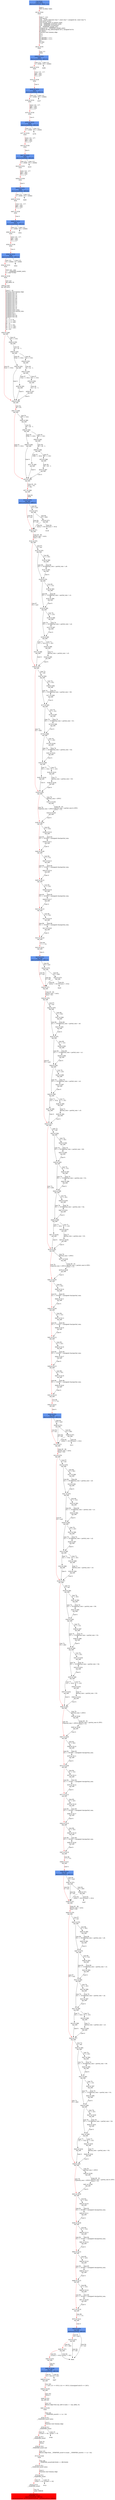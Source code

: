 digraph ARG {
node [style="filled" shape="box" color="white"]
0 [fillcolor="cornflowerblue" label="0 @ N141\nmain entry\nAbstractionState: ABS0: true\n" id="0"]
165 [label="165 @ N162\nmain\n" id="165"]
166 [label="166 @ N150\nmain\n" id="166"]
6294 [fillcolor="cornflowerblue" label="6294 @ N151\nmain\nAbstractionState: ABS232\n" id="6294"]
6295 [label="6295 @ N152\nmain\n" id="6295"]
6333 [label="6333 @ N156\nmain\n" id="6333"]
6335 [fillcolor="cornflowerblue" label="6335 @ N151\nmain\nAbstractionState: ABS234\n" id="6335"]
6336 [label="6336 @ N152\nmain\n" id="6336"]
6374 [label="6374 @ N156\nmain\n" id="6374"]
6376 [fillcolor="cornflowerblue" label="6376 @ N151\nmain\nAbstractionState: ABS236\n" id="6376"]
6377 [label="6377 @ N152\nmain\n" id="6377"]
6415 [label="6415 @ N156\nmain\n" id="6415"]
6417 [fillcolor="cornflowerblue" label="6417 @ N151\nmain\nAbstractionState: ABS238\n" id="6417"]
6418 [label="6418 @ N152\nmain\n" id="6418"]
6456 [label="6456 @ N156\nmain\n" id="6456"]
6458 [fillcolor="cornflowerblue" label="6458 @ N151\nmain\nAbstractionState: ABS240\n" id="6458"]
6459 [label="6459 @ N152\nmain\n" id="6459"]
6497 [label="6497 @ N156\nmain\n" id="6497"]
6499 [fillcolor="cornflowerblue" label="6499 @ N151\nmain\nAbstractionState: ABS242\n" id="6499"]
6500 [label="6500 @ N152\nmain\n" id="6500"]
6538 [label="6538 @ N156\nmain\n" id="6538"]
6540 [fillcolor="cornflowerblue" label="6540 @ N151\nmain\nAbstractionState: ABS244\n" id="6540"]
6542 [label="6542 @ N153\nmain\n" id="6542"]
6543 [label="6543 @ N158\nmain\n" id="6543"]
6544 [label="6544 @ N20\nmp_add entry\n" id="6544"]
6545 [label="6545 @ N48\nmp_add\n" id="6545"]
6560 [label="6560 @ N49\nmp_add\n" id="6560"]
6561 [label="6561 @ N58\nmp_add\n" id="6561"]
6576 [label="6576 @ N59\nmp_add\n" id="6576"]
6577 [label="6577 @ N69\nmp_add\n" id="6577"]
9132 [fillcolor="cornflowerblue" label="9132 @ N70\nmp_add\nAbstractionState: ABS317\n" id="9132"]
9140 [label="9140 @ N71\nmp_add\n" id="9140"]
9142 [label="9142 @ N76\nmp_add\n" id="9142"]
9166 [label="9166 @ N77\nmp_add\n" id="9166"]
9190 [label="9190 @ N91\nmp_add\n" id="9190"]
9195 [label="9195 @ N105\nmp_add\n" id="9195"]
9200 [label="9200 @ N109\nmp_add\n" id="9200"]
9205 [label="9205 @ N112\nmp_add\n" id="9205"]
9210 [label="9210 @ N115\nmp_add\n" id="9210"]
9215 [label="9215 @ N118\nmp_add\n" id="9215"]
9216 [label="9216 @ N121\nmp_add\n" id="9216"]
9218 [fillcolor="cornflowerblue" label="9218 @ N70\nmp_add\nAbstractionState: ABS319\n" id="9218"]
9226 [label="9226 @ N71\nmp_add\n" id="9226"]
9228 [label="9228 @ N76\nmp_add\n" id="9228"]
9252 [label="9252 @ N77\nmp_add\n" id="9252"]
9276 [label="9276 @ N91\nmp_add\n" id="9276"]
9281 [label="9281 @ N105\nmp_add\n" id="9281"]
9286 [label="9286 @ N109\nmp_add\n" id="9286"]
9291 [label="9291 @ N112\nmp_add\n" id="9291"]
9296 [label="9296 @ N115\nmp_add\n" id="9296"]
9301 [label="9301 @ N118\nmp_add\n" id="9301"]
9302 [label="9302 @ N121\nmp_add\n" id="9302"]
9304 [fillcolor="cornflowerblue" label="9304 @ N70\nmp_add\nAbstractionState: ABS321\n" id="9304"]
9312 [label="9312 @ N71\nmp_add\n" id="9312"]
9314 [label="9314 @ N76\nmp_add\n" id="9314"]
9338 [label="9338 @ N77\nmp_add\n" id="9338"]
9362 [label="9362 @ N91\nmp_add\n" id="9362"]
9367 [label="9367 @ N105\nmp_add\n" id="9367"]
9372 [label="9372 @ N109\nmp_add\n" id="9372"]
9377 [label="9377 @ N112\nmp_add\n" id="9377"]
9382 [label="9382 @ N115\nmp_add\n" id="9382"]
9387 [label="9387 @ N118\nmp_add\n" id="9387"]
9388 [label="9388 @ N121\nmp_add\n" id="9388"]
9390 [fillcolor="cornflowerblue" label="9390 @ N70\nmp_add\nAbstractionState: ABS323\n" id="9390"]
9398 [label="9398 @ N71\nmp_add\n" id="9398"]
9400 [label="9400 @ N76\nmp_add\n" id="9400"]
9424 [label="9424 @ N77\nmp_add\n" id="9424"]
9448 [label="9448 @ N91\nmp_add\n" id="9448"]
9453 [label="9453 @ N105\nmp_add\n" id="9453"]
9458 [label="9458 @ N109\nmp_add\n" id="9458"]
9463 [label="9463 @ N112\nmp_add\n" id="9463"]
9468 [label="9468 @ N115\nmp_add\n" id="9468"]
9473 [label="9473 @ N118\nmp_add\n" id="9473"]
9474 [label="9474 @ N121\nmp_add\n" id="9474"]
9476 [fillcolor="cornflowerblue" label="9476 @ N70\nmp_add\nAbstractionState: ABS325\n" id="9476"]
9478 [label="9478 @ N74\nmp_add\n" id="9478"]
9480 [label="9480 @ N73\nmp_add\n" id="9480"]
9483 [label="9483 @ N72\nmp_add\n" id="9483"]
9486 [fillcolor="cornflowerblue" label="9486 @ N122\nmp_add\nAbstractionState: ABS326\n" id="9486"]
9488 [label="9488 @ N124\nmp_add\n" id="9488"]
9489 [label="9489 @ N138\nmp_add\n" id="9489"]
9490 [label="9490 @ N19\nmp_add exit\n" id="9490"]
9491 [label="9491 @ N159\nmain\n" id="9491"]
9704 [label="9704 @ N11\n__VERIFIER_assert entry\n" id="9704"]
9705 [label="9705 @ N12\n__VERIFIER_assert\n" id="9705"]
9707 [label="9707 @ N13\n__VERIFIER_assert\n" id="9707"]
9709 [label="9709 @ N10\n__VERIFIER_assert exit\n" id="9709"]
9710 [label="9710 @ N160\nmain\n" id="9710"]
9718 [label="9718 @ N11\n__VERIFIER_assert entry\n" id="9718"]
9719 [label="9719 @ N12\n__VERIFIER_assert\n" id="9719"]
9720 [label="9720 @ N14\n__VERIFIER_assert\n" id="9720"]
9723 [fillcolor="red" label="9723 @ N15\n__VERIFIER_assert\nAbstractionState: ABS334\n AutomatonState: ErrorLabelAutomaton: _predefinedState_ERROR\n" id="9723"]
9469 [label="9469 @ N119\nmp_add\n" id="9469"]
9471 [label="9471 @ N120\nmp_add\n" id="9471"]
9464 [label="9464 @ N116\nmp_add\n" id="9464"]
9466 [label="9466 @ N117\nmp_add\n" id="9466"]
9459 [label="9459 @ N113\nmp_add\n" id="9459"]
9461 [label="9461 @ N114\nmp_add\n" id="9461"]
9454 [label="9454 @ N110\nmp_add\n" id="9454"]
9456 [label="9456 @ N111\nmp_add\n" id="9456"]
9449 [label="9449 @ N106\nmp_add\n" id="9449"]
9451 [label="9451 @ N108\nmp_add\n" id="9451"]
9425 [label="9425 @ N92\nmp_add\n" id="9425"]
9431 [label="9431 @ N93\nmp_add\n" id="9431"]
9436 [label="9436 @ N96\nmp_add\n" id="9436"]
9441 [label="9441 @ N99\nmp_add\n" id="9441"]
9443 [label="9443 @ N102\nmp_add\n" id="9443"]
9442 [label="9442 @ N103\nmp_add\n" id="9442"]
9446 [label="9446 @ N104\nmp_add\n" id="9446"]
9437 [label="9437 @ N100\nmp_add\n" id="9437"]
9439 [label="9439 @ N101\nmp_add\n" id="9439"]
9432 [label="9432 @ N97\nmp_add\n" id="9432"]
9434 [label="9434 @ N98\nmp_add\n" id="9434"]
9427 [label="9427 @ N94\nmp_add\n" id="9427"]
9429 [label="9429 @ N95\nmp_add\n" id="9429"]
9401 [label="9401 @ N78\nmp_add\n" id="9401"]
9407 [label="9407 @ N79\nmp_add\n" id="9407"]
9412 [label="9412 @ N82\nmp_add\n" id="9412"]
9417 [label="9417 @ N85\nmp_add\n" id="9417"]
9419 [label="9419 @ N88\nmp_add\n" id="9419"]
9418 [label="9418 @ N89\nmp_add\n" id="9418"]
9422 [label="9422 @ N90\nmp_add\n" id="9422"]
9413 [label="9413 @ N86\nmp_add\n" id="9413"]
9415 [label="9415 @ N87\nmp_add\n" id="9415"]
9408 [label="9408 @ N83\nmp_add\n" id="9408"]
9410 [label="9410 @ N84\nmp_add\n" id="9410"]
9403 [label="9403 @ N80\nmp_add\n" id="9403"]
9405 [label="9405 @ N81\nmp_add\n" id="9405"]
9392 [label="9392 @ N74\nmp_add\n" id="9392"]
9394 [label="9394 @ N73\nmp_add\n" id="9394"]
9383 [label="9383 @ N119\nmp_add\n" id="9383"]
9385 [label="9385 @ N120\nmp_add\n" id="9385"]
9378 [label="9378 @ N116\nmp_add\n" id="9378"]
9380 [label="9380 @ N117\nmp_add\n" id="9380"]
9373 [label="9373 @ N113\nmp_add\n" id="9373"]
9375 [label="9375 @ N114\nmp_add\n" id="9375"]
9368 [label="9368 @ N110\nmp_add\n" id="9368"]
9370 [label="9370 @ N111\nmp_add\n" id="9370"]
9363 [label="9363 @ N106\nmp_add\n" id="9363"]
9365 [label="9365 @ N108\nmp_add\n" id="9365"]
9339 [label="9339 @ N92\nmp_add\n" id="9339"]
9345 [label="9345 @ N93\nmp_add\n" id="9345"]
9350 [label="9350 @ N96\nmp_add\n" id="9350"]
9355 [label="9355 @ N99\nmp_add\n" id="9355"]
9357 [label="9357 @ N102\nmp_add\n" id="9357"]
9356 [label="9356 @ N103\nmp_add\n" id="9356"]
9360 [label="9360 @ N104\nmp_add\n" id="9360"]
9351 [label="9351 @ N100\nmp_add\n" id="9351"]
9353 [label="9353 @ N101\nmp_add\n" id="9353"]
9346 [label="9346 @ N97\nmp_add\n" id="9346"]
9348 [label="9348 @ N98\nmp_add\n" id="9348"]
9341 [label="9341 @ N94\nmp_add\n" id="9341"]
9343 [label="9343 @ N95\nmp_add\n" id="9343"]
9315 [label="9315 @ N78\nmp_add\n" id="9315"]
9321 [label="9321 @ N79\nmp_add\n" id="9321"]
9326 [label="9326 @ N82\nmp_add\n" id="9326"]
9331 [label="9331 @ N85\nmp_add\n" id="9331"]
9333 [label="9333 @ N88\nmp_add\n" id="9333"]
9332 [label="9332 @ N89\nmp_add\n" id="9332"]
9336 [label="9336 @ N90\nmp_add\n" id="9336"]
9327 [label="9327 @ N86\nmp_add\n" id="9327"]
9329 [label="9329 @ N87\nmp_add\n" id="9329"]
9322 [label="9322 @ N83\nmp_add\n" id="9322"]
9324 [label="9324 @ N84\nmp_add\n" id="9324"]
9317 [label="9317 @ N80\nmp_add\n" id="9317"]
9319 [label="9319 @ N81\nmp_add\n" id="9319"]
9306 [label="9306 @ N74\nmp_add\n" id="9306"]
9308 [label="9308 @ N73\nmp_add\n" id="9308"]
9297 [label="9297 @ N119\nmp_add\n" id="9297"]
9299 [label="9299 @ N120\nmp_add\n" id="9299"]
9292 [label="9292 @ N116\nmp_add\n" id="9292"]
9294 [label="9294 @ N117\nmp_add\n" id="9294"]
9287 [label="9287 @ N113\nmp_add\n" id="9287"]
9289 [label="9289 @ N114\nmp_add\n" id="9289"]
9282 [label="9282 @ N110\nmp_add\n" id="9282"]
9284 [label="9284 @ N111\nmp_add\n" id="9284"]
9277 [label="9277 @ N106\nmp_add\n" id="9277"]
9279 [label="9279 @ N108\nmp_add\n" id="9279"]
9253 [label="9253 @ N92\nmp_add\n" id="9253"]
9259 [label="9259 @ N93\nmp_add\n" id="9259"]
9264 [label="9264 @ N96\nmp_add\n" id="9264"]
9269 [label="9269 @ N99\nmp_add\n" id="9269"]
9271 [label="9271 @ N102\nmp_add\n" id="9271"]
9270 [label="9270 @ N103\nmp_add\n" id="9270"]
9274 [label="9274 @ N104\nmp_add\n" id="9274"]
9265 [label="9265 @ N100\nmp_add\n" id="9265"]
9267 [label="9267 @ N101\nmp_add\n" id="9267"]
9260 [label="9260 @ N97\nmp_add\n" id="9260"]
9262 [label="9262 @ N98\nmp_add\n" id="9262"]
9255 [label="9255 @ N94\nmp_add\n" id="9255"]
9257 [label="9257 @ N95\nmp_add\n" id="9257"]
9229 [label="9229 @ N78\nmp_add\n" id="9229"]
9235 [label="9235 @ N79\nmp_add\n" id="9235"]
9240 [label="9240 @ N82\nmp_add\n" id="9240"]
9245 [label="9245 @ N85\nmp_add\n" id="9245"]
9247 [label="9247 @ N88\nmp_add\n" id="9247"]
9246 [label="9246 @ N89\nmp_add\n" id="9246"]
9250 [label="9250 @ N90\nmp_add\n" id="9250"]
9241 [label="9241 @ N86\nmp_add\n" id="9241"]
9243 [label="9243 @ N87\nmp_add\n" id="9243"]
9236 [label="9236 @ N83\nmp_add\n" id="9236"]
9238 [label="9238 @ N84\nmp_add\n" id="9238"]
9231 [label="9231 @ N80\nmp_add\n" id="9231"]
9233 [label="9233 @ N81\nmp_add\n" id="9233"]
9220 [label="9220 @ N74\nmp_add\n" id="9220"]
9222 [label="9222 @ N73\nmp_add\n" id="9222"]
9211 [label="9211 @ N119\nmp_add\n" id="9211"]
9213 [label="9213 @ N120\nmp_add\n" id="9213"]
9206 [label="9206 @ N116\nmp_add\n" id="9206"]
9208 [label="9208 @ N117\nmp_add\n" id="9208"]
9201 [label="9201 @ N113\nmp_add\n" id="9201"]
9203 [label="9203 @ N114\nmp_add\n" id="9203"]
9196 [label="9196 @ N110\nmp_add\n" id="9196"]
9198 [label="9198 @ N111\nmp_add\n" id="9198"]
9191 [label="9191 @ N106\nmp_add\n" id="9191"]
9193 [label="9193 @ N108\nmp_add\n" id="9193"]
9167 [label="9167 @ N92\nmp_add\n" id="9167"]
9173 [label="9173 @ N93\nmp_add\n" id="9173"]
9178 [label="9178 @ N96\nmp_add\n" id="9178"]
9183 [label="9183 @ N99\nmp_add\n" id="9183"]
9185 [label="9185 @ N102\nmp_add\n" id="9185"]
9184 [label="9184 @ N103\nmp_add\n" id="9184"]
9188 [label="9188 @ N104\nmp_add\n" id="9188"]
9179 [label="9179 @ N100\nmp_add\n" id="9179"]
9181 [label="9181 @ N101\nmp_add\n" id="9181"]
9174 [label="9174 @ N97\nmp_add\n" id="9174"]
9176 [label="9176 @ N98\nmp_add\n" id="9176"]
9169 [label="9169 @ N94\nmp_add\n" id="9169"]
9171 [label="9171 @ N95\nmp_add\n" id="9171"]
9143 [label="9143 @ N78\nmp_add\n" id="9143"]
9149 [label="9149 @ N79\nmp_add\n" id="9149"]
9154 [label="9154 @ N82\nmp_add\n" id="9154"]
9159 [label="9159 @ N85\nmp_add\n" id="9159"]
9161 [label="9161 @ N88\nmp_add\n" id="9161"]
9160 [label="9160 @ N89\nmp_add\n" id="9160"]
9164 [label="9164 @ N90\nmp_add\n" id="9164"]
9155 [label="9155 @ N86\nmp_add\n" id="9155"]
9157 [label="9157 @ N87\nmp_add\n" id="9157"]
9150 [label="9150 @ N83\nmp_add\n" id="9150"]
9152 [label="9152 @ N84\nmp_add\n" id="9152"]
9145 [label="9145 @ N80\nmp_add\n" id="9145"]
9147 [label="9147 @ N81\nmp_add\n" id="9147"]
9134 [label="9134 @ N74\nmp_add\n" id="9134"]
9136 [label="9136 @ N73\nmp_add\n" id="9136"]
6562 [label="6562 @ N60\nmp_add\n" id="6562"]
6564 [label="6564 @ N61\nmp_add\n" id="6564"]
6566 [label="6566 @ N62\nmp_add\n" id="6566"]
6565 [label="6565 @ N63\nmp_add\n" id="6565"]
6569 [label="6569 @ N64\nmp_add\n" id="6569"]
6571 [label="6571 @ N65\nmp_add\n" id="6571"]
6570 [label="6570 @ N66\nmp_add\n" id="6570"]
6574 [label="6574 @ N67\nmp_add\n" id="6574"]
6546 [label="6546 @ N50\nmp_add\n" id="6546"]
6548 [label="6548 @ N51\nmp_add\n" id="6548"]
6550 [label="6550 @ N52\nmp_add\n" id="6550"]
6549 [label="6549 @ N53\nmp_add\n" id="6549"]
6553 [label="6553 @ N54\nmp_add\n" id="6553"]
6555 [label="6555 @ N55\nmp_add\n" id="6555"]
6554 [label="6554 @ N56\nmp_add\n" id="6554"]
6558 [label="6558 @ N57\nmp_add\n" id="6558"]
0 -> 165 [color="red" label="Line 0: \lINIT GLOBAL VARS\l" id="0 -> 165"]
165 -> 166 [color="red" label="Lines 7 - 112: \lvoid abort();\lvoid __assert_fail(const char *, const char *, unsigned int, const char *);\lvoid reach_error();\lvoid assume_abort_if_not(int cond);\lvoid __VERIFIER_assert(int cond);\lvoid __VERIFIER_assume(int);\lint __VERIFIER_nondet_int();\lunsigned int __VERIFIER_nondet_uint();\lunsigned int mp_add(unsigned int a, unsigned int b);\lint main();\lFunction start dummy edge\lint a;\lint b;\lint r;\lint A[2048] = { 0 };\lint B[2048] = { 0 };\lint i;\lint tmp;\li = 0;\l" id="165 -> 166"]
166 -> 6294 [color="red" label="Line 113: \lwhile\l" id="166 -> 6294"]
6294 -> 6295 [color="red" label="Line 113: \l[i < 2048]\l" id="6294 -> 6295"]
6294 -> 6296 [label="Line 113: \l[!(i < 2048)]\l" id="6294 -> 6296"]
6295 -> 6333 [color="red" label="Lines 115 - 117: \ltmp = A[i];\lB[i] = tmp;\li = i + 1;\l" id="6295 -> 6333"]
6333 -> 6335 [color="red" label="Line 0: \l\l" id="6333 -> 6335"]
6335 -> 6336 [color="red" label="Line 113: \l[i < 2048]\l" id="6335 -> 6336"]
6335 -> 6337 [label="Line 113: \l[!(i < 2048)]\l" id="6335 -> 6337"]
6336 -> 6374 [color="red" label="Lines 115 - 117: \ltmp = A[i];\lB[i] = tmp;\li = i + 1;\l" id="6336 -> 6374"]
6374 -> 6376 [color="red" label="Line 0: \l\l" id="6374 -> 6376"]
6376 -> 6377 [color="red" label="Line 113: \l[i < 2048]\l" id="6376 -> 6377"]
6376 -> 6378 [label="Line 113: \l[!(i < 2048)]\l" id="6376 -> 6378"]
6377 -> 6415 [color="red" label="Lines 115 - 117: \ltmp = A[i];\lB[i] = tmp;\li = i + 1;\l" id="6377 -> 6415"]
6415 -> 6417 [color="red" label="Line 0: \l\l" id="6415 -> 6417"]
6417 -> 6418 [color="red" label="Line 113: \l[i < 2048]\l" id="6417 -> 6418"]
6417 -> 6419 [label="Line 113: \l[!(i < 2048)]\l" id="6417 -> 6419"]
6418 -> 6456 [color="red" label="Lines 115 - 117: \ltmp = A[i];\lB[i] = tmp;\li = i + 1;\l" id="6418 -> 6456"]
6456 -> 6458 [color="red" label="Line 0: \l\l" id="6456 -> 6458"]
6458 -> 6459 [color="red" label="Line 113: \l[i < 2048]\l" id="6458 -> 6459"]
6458 -> 6460 [label="Line 113: \l[!(i < 2048)]\l" id="6458 -> 6460"]
6459 -> 6497 [color="red" label="Lines 115 - 117: \ltmp = A[i];\lB[i] = tmp;\li = i + 1;\l" id="6459 -> 6497"]
6497 -> 6499 [color="red" label="Line 0: \l\l" id="6497 -> 6499"]
6499 -> 6500 [color="red" label="Line 113: \l[i < 2048]\l" id="6499 -> 6500"]
6499 -> 6501 [label="Line 113: \l[!(i < 2048)]\l" id="6499 -> 6501"]
6500 -> 6538 [color="red" label="Lines 115 - 117: \ltmp = A[i];\lB[i] = tmp;\li = i + 1;\l" id="6500 -> 6538"]
6538 -> 6540 [color="red" label="Line 0: \l\l" id="6538 -> 6540"]
6540 -> 6541 [label="Line 113: \l[i < 2048]\l" id="6540 -> 6541"]
6540 -> 6542 [color="red" label="Line 113: \l[!(i < 2048)]\l" id="6540 -> 6542"]
6542 -> 6543 [color="red" label="Lines 121 - 122: \la = __VERIFIER_nondet_uint();\lb = 234770789;\l" id="6542 -> 6543"]
6543 -> 6544 [color="red" label="Line 123: \lmp_add(a, b)\l" id="6543 -> 6544"]
6544 -> 6545 [color="red" label="Lines 0 - 42: \lFunction start dummy edge\lunsigned char a0;\lunsigned char a1;\lunsigned char a2;\lunsigned char a3;\lunsigned char b0;\lunsigned char b1;\lunsigned char b2;\lunsigned char b3;\lunsigned char r0;\lunsigned char r1;\lunsigned char r2;\lunsigned char r3;\lunsigned short carry;\lunsigned short partial_sum;\lunsigned int r;\lunsigned char i;\lunsigned char na;\lunsigned char nb;\la0 = a;\la1 = a >> 8;\la2 = a >> 16U;\la3 = a >> 24U;\lb0 = b;\lb1 = b >> 8U;\lb2 = b >> 16U;\lb3 = b >> 24U;\lna = 4U;\l" id="6544 -> 6545"]
6545 -> 6546 [label="Line 43: \l[a3 == 0U]\l" id="6545 -> 6546"]
6545 -> 6560 [color="red" label="Line 43: \l[!(a3 == 0U)]\l" id="6545 -> 6560"]
6560 -> 6561 [color="red" label="Line 52: \lnb = 4U;\l" id="6560 -> 6561"]
6561 -> 6562 [label="Line 53: \l[b3 == 0U]\l" id="6561 -> 6562"]
6561 -> 6576 [color="red" label="Line 53: \l[!(b3 == 0U)]\l" id="6561 -> 6576"]
6576 -> 6577 [color="red" label="Lines 62 - 63: \lcarry = 0U;\li = 0U;\l" id="6576 -> 6577"]
6577 -> 9132 [color="red" label="Line 64: \lwhile\l" id="6577 -> 9132"]
9132 -> 9134 [label="Line 64: \l[!(i < na)]\l" id="9132 -> 9134"]
9132 -> 9140 [color="red" label="Line 64: \l[i < na]\l" id="9132 -> 9140"]
9140 -> 9142 [color="red" label="Lines 65 - 66: \lpartial_sum = carry;\lcarry = 0U;\l" id="9140 -> 9142"]
9142 -> 9143 [label="Line 67: \l[i < na]\l" id="9142 -> 9143"]
9142 -> 9166 [color="red" label="Line 67: \l[!(i < na)]\l" id="9142 -> 9166"]
9166 -> 9167 [label="Line 73: \l[i < nb]\l" id="9166 -> 9167"]
9166 -> 9190 [color="red" label="Line 73: \l[!(i < nb)]\l" id="9166 -> 9190"]
9190 -> 9191 [label="Line 79: \l[partial_sum > 255U]\l" id="9190 -> 9191"]
9190 -> 9195 [color="red" label="Line 79: \l[!(partial_sum > 255U)]\l" id="9190 -> 9195"]
9195 -> 9196 [label="Line 83: \l[i == 0U]\l" id="9195 -> 9196"]
9195 -> 9200 [color="red" label="Line 83: \l[!(i == 0U)]\l" id="9195 -> 9200"]
9200 -> 9201 [label="Line 84: \l[i == 1U]\l" id="9200 -> 9201"]
9200 -> 9205 [color="red" label="Line 84: \l[!(i == 1U)]\l" id="9200 -> 9205"]
9205 -> 9206 [label="Line 85: \l[i == 2U]\l" id="9205 -> 9206"]
9205 -> 9210 [color="red" label="Line 85: \l[!(i == 2U)]\l" id="9205 -> 9210"]
9210 -> 9211 [label="Line 86: \l[i == 3U]\l" id="9210 -> 9211"]
9210 -> 9215 [color="red" label="Line 86: \l[!(i == 3U)]\l" id="9210 -> 9215"]
9215 -> 9216 [color="red" label="Line 88: \li = i + 1U;\l" id="9215 -> 9216"]
9216 -> 9218 [color="red" label="Line 0: \l\l" id="9216 -> 9218"]
9218 -> 9220 [label="Line 64: \l[!(i < na)]\l" id="9218 -> 9220"]
9218 -> 9226 [color="red" label="Line 64: \l[i < na]\l" id="9218 -> 9226"]
9226 -> 9228 [color="red" label="Lines 65 - 66: \lpartial_sum = carry;\lcarry = 0U;\l" id="9226 -> 9228"]
9228 -> 9229 [label="Line 67: \l[i < na]\l" id="9228 -> 9229"]
9228 -> 9252 [color="red" label="Line 67: \l[!(i < na)]\l" id="9228 -> 9252"]
9252 -> 9253 [label="Line 73: \l[i < nb]\l" id="9252 -> 9253"]
9252 -> 9276 [color="red" label="Line 73: \l[!(i < nb)]\l" id="9252 -> 9276"]
9276 -> 9277 [label="Line 79: \l[partial_sum > 255U]\l" id="9276 -> 9277"]
9276 -> 9281 [color="red" label="Line 79: \l[!(partial_sum > 255U)]\l" id="9276 -> 9281"]
9281 -> 9282 [label="Line 83: \l[i == 0U]\l" id="9281 -> 9282"]
9281 -> 9286 [color="red" label="Line 83: \l[!(i == 0U)]\l" id="9281 -> 9286"]
9286 -> 9287 [label="Line 84: \l[i == 1U]\l" id="9286 -> 9287"]
9286 -> 9291 [color="red" label="Line 84: \l[!(i == 1U)]\l" id="9286 -> 9291"]
9291 -> 9292 [label="Line 85: \l[i == 2U]\l" id="9291 -> 9292"]
9291 -> 9296 [color="red" label="Line 85: \l[!(i == 2U)]\l" id="9291 -> 9296"]
9296 -> 9297 [label="Line 86: \l[i == 3U]\l" id="9296 -> 9297"]
9296 -> 9301 [color="red" label="Line 86: \l[!(i == 3U)]\l" id="9296 -> 9301"]
9301 -> 9302 [color="red" label="Line 88: \li = i + 1U;\l" id="9301 -> 9302"]
9302 -> 9304 [color="red" label="Line 0: \l\l" id="9302 -> 9304"]
9304 -> 9306 [label="Line 64: \l[!(i < na)]\l" id="9304 -> 9306"]
9304 -> 9312 [color="red" label="Line 64: \l[i < na]\l" id="9304 -> 9312"]
9312 -> 9314 [color="red" label="Lines 65 - 66: \lpartial_sum = carry;\lcarry = 0U;\l" id="9312 -> 9314"]
9314 -> 9315 [label="Line 67: \l[i < na]\l" id="9314 -> 9315"]
9314 -> 9338 [color="red" label="Line 67: \l[!(i < na)]\l" id="9314 -> 9338"]
9338 -> 9339 [label="Line 73: \l[i < nb]\l" id="9338 -> 9339"]
9338 -> 9362 [color="red" label="Line 73: \l[!(i < nb)]\l" id="9338 -> 9362"]
9362 -> 9363 [label="Line 79: \l[partial_sum > 255U]\l" id="9362 -> 9363"]
9362 -> 9367 [color="red" label="Line 79: \l[!(partial_sum > 255U)]\l" id="9362 -> 9367"]
9367 -> 9368 [label="Line 83: \l[i == 0U]\l" id="9367 -> 9368"]
9367 -> 9372 [color="red" label="Line 83: \l[!(i == 0U)]\l" id="9367 -> 9372"]
9372 -> 9373 [label="Line 84: \l[i == 1U]\l" id="9372 -> 9373"]
9372 -> 9377 [color="red" label="Line 84: \l[!(i == 1U)]\l" id="9372 -> 9377"]
9377 -> 9378 [label="Line 85: \l[i == 2U]\l" id="9377 -> 9378"]
9377 -> 9382 [color="red" label="Line 85: \l[!(i == 2U)]\l" id="9377 -> 9382"]
9382 -> 9383 [label="Line 86: \l[i == 3U]\l" id="9382 -> 9383"]
9382 -> 9387 [color="red" label="Line 86: \l[!(i == 3U)]\l" id="9382 -> 9387"]
9387 -> 9388 [color="red" label="Line 88: \li = i + 1U;\l" id="9387 -> 9388"]
9388 -> 9390 [color="red" label="Line 0: \l\l" id="9388 -> 9390"]
9390 -> 9392 [label="Line 64: \l[!(i < na)]\l" id="9390 -> 9392"]
9390 -> 9398 [color="red" label="Line 64: \l[i < na]\l" id="9390 -> 9398"]
9398 -> 9400 [color="red" label="Lines 65 - 66: \lpartial_sum = carry;\lcarry = 0U;\l" id="9398 -> 9400"]
9400 -> 9401 [label="Line 67: \l[i < na]\l" id="9400 -> 9401"]
9400 -> 9424 [color="red" label="Line 67: \l[!(i < na)]\l" id="9400 -> 9424"]
9424 -> 9425 [label="Line 73: \l[i < nb]\l" id="9424 -> 9425"]
9424 -> 9448 [color="red" label="Line 73: \l[!(i < nb)]\l" id="9424 -> 9448"]
9448 -> 9449 [label="Line 79: \l[partial_sum > 255U]\l" id="9448 -> 9449"]
9448 -> 9453 [color="red" label="Line 79: \l[!(partial_sum > 255U)]\l" id="9448 -> 9453"]
9453 -> 9454 [label="Line 83: \l[i == 0U]\l" id="9453 -> 9454"]
9453 -> 9458 [color="red" label="Line 83: \l[!(i == 0U)]\l" id="9453 -> 9458"]
9458 -> 9459 [label="Line 84: \l[i == 1U]\l" id="9458 -> 9459"]
9458 -> 9463 [color="red" label="Line 84: \l[!(i == 1U)]\l" id="9458 -> 9463"]
9463 -> 9464 [label="Line 85: \l[i == 2U]\l" id="9463 -> 9464"]
9463 -> 9468 [color="red" label="Line 85: \l[!(i == 2U)]\l" id="9463 -> 9468"]
9468 -> 9469 [label="Line 86: \l[i == 3U]\l" id="9468 -> 9469"]
9468 -> 9473 [color="red" label="Line 86: \l[!(i == 3U)]\l" id="9468 -> 9473"]
9473 -> 9474 [color="red" label="Line 88: \li = i + 1U;\l" id="9473 -> 9474"]
9474 -> 9476 [color="red" label="Line 0: \l\l" id="9474 -> 9476"]
9476 -> 9478 [color="red" label="Line 64: \l[!(i < na)]\l" id="9476 -> 9478"]
9476 -> 9484 [label="Line 64: \l[i < na]\l" id="9476 -> 9484"]
9478 -> 9480 [color="red" label="Line 64: \l[!(i < nb)]\l" id="9478 -> 9480"]
9478 -> 9484 [label="Line 64: \l[i < nb]\l" id="9478 -> 9484"]
9480 -> 9483 [color="red" label="Line 64: \l[!(carry != 0U)]\l" id="9480 -> 9483"]
9480 -> 9484 [label="Line 64: \l[carry != 0U]\l" id="9480 -> 9484"]
9483 -> 9486 [color="red" label="Line 91: \lwhile\l" id="9483 -> 9486"]
9486 -> 9487 [label="Line 91: \l[i < 4U]\l" id="9486 -> 9487"]
9486 -> 9488 [color="red" label="Line 91: \l[!(i < 4U)]\l" id="9486 -> 9488"]
9488 -> 9489 [color="red" label="Line 100: \lr = ((r0 | (r1 << 8U)) | (r2 << 16U)) | (((unsigned int)r3) << 24U);\l" id="9488 -> 9489"]
9489 -> 9490 [color="red" label="Line 102: \lreturn r;\l" id="9489 -> 9490"]
9490 -> 9491 [color="red" label="Line 123: \lReturn edge from mp_add to main: r = mp_add(a, b);\l" id="9490 -> 9491"]
9491 -> 9704 [color="red" label="Line 125: \l__VERIFIER_assert(r == (a + b))\l" id="9491 -> 9704"]
9704 -> 9705 [color="red" label="Line 0: \lFunction start dummy edge\l" id="9704 -> 9705"]
9705 -> 9706 [label="Line 15: \l[cond == 0]\l" id="9705 -> 9706"]
9705 -> 9707 [color="red" label="Line 15: \l[!(cond == 0)]\l" id="9705 -> 9707"]
9707 -> 9709 [color="red" label="Line 18: \lreturn;\l" id="9707 -> 9709"]
9709 -> 9710 [color="red" label="Line 125: \lReturn edge from __VERIFIER_assert to main: __VERIFIER_assert(r == (a + b));\l" id="9709 -> 9710"]
9710 -> 9718 [color="red" label="Line 126: \l__VERIFIER_assert((A[1024]) == (B[1024]))\l" id="9710 -> 9718"]
9718 -> 9719 [color="red" label="Line 0: \lFunction start dummy edge\l" id="9718 -> 9719"]
9719 -> 9720 [color="red" label="Line 15: \l[cond == 0]\l" id="9719 -> 9720"]
9719 -> 9721 [label="Line 15: \l[!(cond == 0)]\l" id="9719 -> 9721"]
9720 -> 9723 [color="red" label="Line 16: \lLabel: ERROR\l" id="9720 -> 9723"]
9469 -> 9471 [label="Line 86: \lr3 = (unsigned char)partial_sum;\l" id="9469 -> 9471"]
9471 -> 9473 [label="Line 0: \l\l" id="9471 -> 9473"]
9464 -> 9466 [label="Line 85: \lr2 = (unsigned char)partial_sum;\l" id="9464 -> 9466"]
9466 -> 9468 [label="Line 0: \l\l" id="9466 -> 9468"]
9459 -> 9461 [label="Line 84: \lr1 = (unsigned char)partial_sum;\l" id="9459 -> 9461"]
9461 -> 9463 [label="Line 0: \l\l" id="9461 -> 9463"]
9454 -> 9456 [label="Line 83: \lr0 = (unsigned char)partial_sum;\l" id="9454 -> 9456"]
9456 -> 9458 [label="Line 0: \l\l" id="9456 -> 9458"]
9449 -> 9451 [label="Lines 80 - 81: \lpartial_sum = partial_sum & 255U;\lcarry = 1U;\l" id="9449 -> 9451"]
9451 -> 9453 [label="Line 0: \l\l" id="9451 -> 9453"]
9425 -> 9427 [label="Line 74: \l[i == 0U]\l" id="9425 -> 9427"]
9425 -> 9431 [label="Line 74: \l[!(i == 0U)]\l" id="9425 -> 9431"]
9431 -> 9432 [label="Line 75: \l[i == 1U]\l" id="9431 -> 9432"]
9431 -> 9436 [label="Line 75: \l[!(i == 1U)]\l" id="9431 -> 9436"]
9436 -> 9437 [label="Line 76: \l[i == 2U]\l" id="9436 -> 9437"]
9436 -> 9441 [label="Line 76: \l[!(i == 2U)]\l" id="9436 -> 9441"]
9441 -> 9442 [label="Line 77: \l[i == 3U]\l" id="9441 -> 9442"]
9441 -> 9443 [label="Line 77: \l[!(i == 3U)]\l" id="9441 -> 9443"]
9443 -> 9448 [label="Line 0: \l\l" id="9443 -> 9448"]
9442 -> 9446 [label="Line 77: \lpartial_sum = partial_sum + b3;\l" id="9442 -> 9446"]
9446 -> 9448 [label="Line 0: \l\l" id="9446 -> 9448"]
9437 -> 9439 [label="Line 76: \lpartial_sum = partial_sum + b2;\l" id="9437 -> 9439"]
9439 -> 9441 [label="Line 0: \l\l" id="9439 -> 9441"]
9432 -> 9434 [label="Line 75: \lpartial_sum = partial_sum + b1;\l" id="9432 -> 9434"]
9434 -> 9436 [label="Line 0: \l\l" id="9434 -> 9436"]
9427 -> 9429 [label="Line 74: \lpartial_sum = partial_sum + b0;\l" id="9427 -> 9429"]
9429 -> 9431 [label="Line 0: \l\l" id="9429 -> 9431"]
9401 -> 9403 [label="Line 68: \l[i == 0U]\l" id="9401 -> 9403"]
9401 -> 9407 [label="Line 68: \l[!(i == 0U)]\l" id="9401 -> 9407"]
9407 -> 9408 [label="Line 69: \l[i == 1U]\l" id="9407 -> 9408"]
9407 -> 9412 [label="Line 69: \l[!(i == 1U)]\l" id="9407 -> 9412"]
9412 -> 9413 [label="Line 70: \l[i == 2U]\l" id="9412 -> 9413"]
9412 -> 9417 [label="Line 70: \l[!(i == 2U)]\l" id="9412 -> 9417"]
9417 -> 9418 [label="Line 71: \l[i == 3U]\l" id="9417 -> 9418"]
9417 -> 9419 [label="Line 71: \l[!(i == 3U)]\l" id="9417 -> 9419"]
9419 -> 9424 [label="Line 0: \l\l" id="9419 -> 9424"]
9418 -> 9422 [label="Line 71: \lpartial_sum = partial_sum + a3;\l" id="9418 -> 9422"]
9422 -> 9424 [label="Line 0: \l\l" id="9422 -> 9424"]
9413 -> 9415 [label="Line 70: \lpartial_sum = partial_sum + a2;\l" id="9413 -> 9415"]
9415 -> 9417 [label="Line 0: \l\l" id="9415 -> 9417"]
9408 -> 9410 [label="Line 69: \lpartial_sum = partial_sum + a1;\l" id="9408 -> 9410"]
9410 -> 9412 [label="Line 0: \l\l" id="9410 -> 9412"]
9403 -> 9405 [label="Line 68: \lpartial_sum = partial_sum + a0;\l" id="9403 -> 9405"]
9405 -> 9407 [label="Line 0: \l\l" id="9405 -> 9407"]
9392 -> 9394 [label="Line 64: \l[!(i < nb)]\l" id="9392 -> 9394"]
9392 -> 9398 [label="Line 64: \l[i < nb]\l" id="9392 -> 9398"]
9394 -> 9397 [label="Line 64: \l[!(carry != 0U)]\l" id="9394 -> 9397"]
9394 -> 9398 [label="Line 64: \l[carry != 0U]\l" id="9394 -> 9398"]
9383 -> 9385 [label="Line 86: \lr3 = (unsigned char)partial_sum;\l" id="9383 -> 9385"]
9385 -> 9387 [label="Line 0: \l\l" id="9385 -> 9387"]
9378 -> 9380 [label="Line 85: \lr2 = (unsigned char)partial_sum;\l" id="9378 -> 9380"]
9380 -> 9382 [label="Line 0: \l\l" id="9380 -> 9382"]
9373 -> 9375 [label="Line 84: \lr1 = (unsigned char)partial_sum;\l" id="9373 -> 9375"]
9375 -> 9377 [label="Line 0: \l\l" id="9375 -> 9377"]
9368 -> 9370 [label="Line 83: \lr0 = (unsigned char)partial_sum;\l" id="9368 -> 9370"]
9370 -> 9372 [label="Line 0: \l\l" id="9370 -> 9372"]
9363 -> 9365 [label="Lines 80 - 81: \lpartial_sum = partial_sum & 255U;\lcarry = 1U;\l" id="9363 -> 9365"]
9365 -> 9367 [label="Line 0: \l\l" id="9365 -> 9367"]
9339 -> 9341 [label="Line 74: \l[i == 0U]\l" id="9339 -> 9341"]
9339 -> 9345 [label="Line 74: \l[!(i == 0U)]\l" id="9339 -> 9345"]
9345 -> 9346 [label="Line 75: \l[i == 1U]\l" id="9345 -> 9346"]
9345 -> 9350 [label="Line 75: \l[!(i == 1U)]\l" id="9345 -> 9350"]
9350 -> 9351 [label="Line 76: \l[i == 2U]\l" id="9350 -> 9351"]
9350 -> 9355 [label="Line 76: \l[!(i == 2U)]\l" id="9350 -> 9355"]
9355 -> 9356 [label="Line 77: \l[i == 3U]\l" id="9355 -> 9356"]
9355 -> 9357 [label="Line 77: \l[!(i == 3U)]\l" id="9355 -> 9357"]
9357 -> 9362 [label="Line 0: \l\l" id="9357 -> 9362"]
9356 -> 9360 [label="Line 77: \lpartial_sum = partial_sum + b3;\l" id="9356 -> 9360"]
9360 -> 9362 [label="Line 0: \l\l" id="9360 -> 9362"]
9351 -> 9353 [label="Line 76: \lpartial_sum = partial_sum + b2;\l" id="9351 -> 9353"]
9353 -> 9355 [label="Line 0: \l\l" id="9353 -> 9355"]
9346 -> 9348 [label="Line 75: \lpartial_sum = partial_sum + b1;\l" id="9346 -> 9348"]
9348 -> 9350 [label="Line 0: \l\l" id="9348 -> 9350"]
9341 -> 9343 [label="Line 74: \lpartial_sum = partial_sum + b0;\l" id="9341 -> 9343"]
9343 -> 9345 [label="Line 0: \l\l" id="9343 -> 9345"]
9315 -> 9317 [label="Line 68: \l[i == 0U]\l" id="9315 -> 9317"]
9315 -> 9321 [label="Line 68: \l[!(i == 0U)]\l" id="9315 -> 9321"]
9321 -> 9322 [label="Line 69: \l[i == 1U]\l" id="9321 -> 9322"]
9321 -> 9326 [label="Line 69: \l[!(i == 1U)]\l" id="9321 -> 9326"]
9326 -> 9327 [label="Line 70: \l[i == 2U]\l" id="9326 -> 9327"]
9326 -> 9331 [label="Line 70: \l[!(i == 2U)]\l" id="9326 -> 9331"]
9331 -> 9332 [label="Line 71: \l[i == 3U]\l" id="9331 -> 9332"]
9331 -> 9333 [label="Line 71: \l[!(i == 3U)]\l" id="9331 -> 9333"]
9333 -> 9338 [label="Line 0: \l\l" id="9333 -> 9338"]
9332 -> 9336 [label="Line 71: \lpartial_sum = partial_sum + a3;\l" id="9332 -> 9336"]
9336 -> 9338 [label="Line 0: \l\l" id="9336 -> 9338"]
9327 -> 9329 [label="Line 70: \lpartial_sum = partial_sum + a2;\l" id="9327 -> 9329"]
9329 -> 9331 [label="Line 0: \l\l" id="9329 -> 9331"]
9322 -> 9324 [label="Line 69: \lpartial_sum = partial_sum + a1;\l" id="9322 -> 9324"]
9324 -> 9326 [label="Line 0: \l\l" id="9324 -> 9326"]
9317 -> 9319 [label="Line 68: \lpartial_sum = partial_sum + a0;\l" id="9317 -> 9319"]
9319 -> 9321 [label="Line 0: \l\l" id="9319 -> 9321"]
9306 -> 9308 [label="Line 64: \l[!(i < nb)]\l" id="9306 -> 9308"]
9306 -> 9312 [label="Line 64: \l[i < nb]\l" id="9306 -> 9312"]
9308 -> 9311 [label="Line 64: \l[!(carry != 0U)]\l" id="9308 -> 9311"]
9308 -> 9312 [label="Line 64: \l[carry != 0U]\l" id="9308 -> 9312"]
9297 -> 9299 [label="Line 86: \lr3 = (unsigned char)partial_sum;\l" id="9297 -> 9299"]
9299 -> 9301 [label="Line 0: \l\l" id="9299 -> 9301"]
9292 -> 9294 [label="Line 85: \lr2 = (unsigned char)partial_sum;\l" id="9292 -> 9294"]
9294 -> 9296 [label="Line 0: \l\l" id="9294 -> 9296"]
9287 -> 9289 [label="Line 84: \lr1 = (unsigned char)partial_sum;\l" id="9287 -> 9289"]
9289 -> 9291 [label="Line 0: \l\l" id="9289 -> 9291"]
9282 -> 9284 [label="Line 83: \lr0 = (unsigned char)partial_sum;\l" id="9282 -> 9284"]
9284 -> 9286 [label="Line 0: \l\l" id="9284 -> 9286"]
9277 -> 9279 [label="Lines 80 - 81: \lpartial_sum = partial_sum & 255U;\lcarry = 1U;\l" id="9277 -> 9279"]
9279 -> 9281 [label="Line 0: \l\l" id="9279 -> 9281"]
9253 -> 9255 [label="Line 74: \l[i == 0U]\l" id="9253 -> 9255"]
9253 -> 9259 [label="Line 74: \l[!(i == 0U)]\l" id="9253 -> 9259"]
9259 -> 9260 [label="Line 75: \l[i == 1U]\l" id="9259 -> 9260"]
9259 -> 9264 [label="Line 75: \l[!(i == 1U)]\l" id="9259 -> 9264"]
9264 -> 9265 [label="Line 76: \l[i == 2U]\l" id="9264 -> 9265"]
9264 -> 9269 [label="Line 76: \l[!(i == 2U)]\l" id="9264 -> 9269"]
9269 -> 9270 [label="Line 77: \l[i == 3U]\l" id="9269 -> 9270"]
9269 -> 9271 [label="Line 77: \l[!(i == 3U)]\l" id="9269 -> 9271"]
9271 -> 9276 [label="Line 0: \l\l" id="9271 -> 9276"]
9270 -> 9274 [label="Line 77: \lpartial_sum = partial_sum + b3;\l" id="9270 -> 9274"]
9274 -> 9276 [label="Line 0: \l\l" id="9274 -> 9276"]
9265 -> 9267 [label="Line 76: \lpartial_sum = partial_sum + b2;\l" id="9265 -> 9267"]
9267 -> 9269 [label="Line 0: \l\l" id="9267 -> 9269"]
9260 -> 9262 [label="Line 75: \lpartial_sum = partial_sum + b1;\l" id="9260 -> 9262"]
9262 -> 9264 [label="Line 0: \l\l" id="9262 -> 9264"]
9255 -> 9257 [label="Line 74: \lpartial_sum = partial_sum + b0;\l" id="9255 -> 9257"]
9257 -> 9259 [label="Line 0: \l\l" id="9257 -> 9259"]
9229 -> 9231 [label="Line 68: \l[i == 0U]\l" id="9229 -> 9231"]
9229 -> 9235 [label="Line 68: \l[!(i == 0U)]\l" id="9229 -> 9235"]
9235 -> 9236 [label="Line 69: \l[i == 1U]\l" id="9235 -> 9236"]
9235 -> 9240 [label="Line 69: \l[!(i == 1U)]\l" id="9235 -> 9240"]
9240 -> 9241 [label="Line 70: \l[i == 2U]\l" id="9240 -> 9241"]
9240 -> 9245 [label="Line 70: \l[!(i == 2U)]\l" id="9240 -> 9245"]
9245 -> 9246 [label="Line 71: \l[i == 3U]\l" id="9245 -> 9246"]
9245 -> 9247 [label="Line 71: \l[!(i == 3U)]\l" id="9245 -> 9247"]
9247 -> 9252 [label="Line 0: \l\l" id="9247 -> 9252"]
9246 -> 9250 [label="Line 71: \lpartial_sum = partial_sum + a3;\l" id="9246 -> 9250"]
9250 -> 9252 [label="Line 0: \l\l" id="9250 -> 9252"]
9241 -> 9243 [label="Line 70: \lpartial_sum = partial_sum + a2;\l" id="9241 -> 9243"]
9243 -> 9245 [label="Line 0: \l\l" id="9243 -> 9245"]
9236 -> 9238 [label="Line 69: \lpartial_sum = partial_sum + a1;\l" id="9236 -> 9238"]
9238 -> 9240 [label="Line 0: \l\l" id="9238 -> 9240"]
9231 -> 9233 [label="Line 68: \lpartial_sum = partial_sum + a0;\l" id="9231 -> 9233"]
9233 -> 9235 [label="Line 0: \l\l" id="9233 -> 9235"]
9220 -> 9222 [label="Line 64: \l[!(i < nb)]\l" id="9220 -> 9222"]
9220 -> 9226 [label="Line 64: \l[i < nb]\l" id="9220 -> 9226"]
9222 -> 9225 [label="Line 64: \l[!(carry != 0U)]\l" id="9222 -> 9225"]
9222 -> 9226 [label="Line 64: \l[carry != 0U]\l" id="9222 -> 9226"]
9211 -> 9213 [label="Line 86: \lr3 = (unsigned char)partial_sum;\l" id="9211 -> 9213"]
9213 -> 9215 [label="Line 0: \l\l" id="9213 -> 9215"]
9206 -> 9208 [label="Line 85: \lr2 = (unsigned char)partial_sum;\l" id="9206 -> 9208"]
9208 -> 9210 [label="Line 0: \l\l" id="9208 -> 9210"]
9201 -> 9203 [label="Line 84: \lr1 = (unsigned char)partial_sum;\l" id="9201 -> 9203"]
9203 -> 9205 [label="Line 0: \l\l" id="9203 -> 9205"]
9196 -> 9198 [label="Line 83: \lr0 = (unsigned char)partial_sum;\l" id="9196 -> 9198"]
9198 -> 9200 [label="Line 0: \l\l" id="9198 -> 9200"]
9191 -> 9193 [label="Lines 80 - 81: \lpartial_sum = partial_sum & 255U;\lcarry = 1U;\l" id="9191 -> 9193"]
9193 -> 9195 [label="Line 0: \l\l" id="9193 -> 9195"]
9167 -> 9169 [label="Line 74: \l[i == 0U]\l" id="9167 -> 9169"]
9167 -> 9173 [label="Line 74: \l[!(i == 0U)]\l" id="9167 -> 9173"]
9173 -> 9174 [label="Line 75: \l[i == 1U]\l" id="9173 -> 9174"]
9173 -> 9178 [label="Line 75: \l[!(i == 1U)]\l" id="9173 -> 9178"]
9178 -> 9179 [label="Line 76: \l[i == 2U]\l" id="9178 -> 9179"]
9178 -> 9183 [label="Line 76: \l[!(i == 2U)]\l" id="9178 -> 9183"]
9183 -> 9184 [label="Line 77: \l[i == 3U]\l" id="9183 -> 9184"]
9183 -> 9185 [label="Line 77: \l[!(i == 3U)]\l" id="9183 -> 9185"]
9185 -> 9190 [label="Line 0: \l\l" id="9185 -> 9190"]
9184 -> 9188 [label="Line 77: \lpartial_sum = partial_sum + b3;\l" id="9184 -> 9188"]
9188 -> 9190 [label="Line 0: \l\l" id="9188 -> 9190"]
9179 -> 9181 [label="Line 76: \lpartial_sum = partial_sum + b2;\l" id="9179 -> 9181"]
9181 -> 9183 [label="Line 0: \l\l" id="9181 -> 9183"]
9174 -> 9176 [label="Line 75: \lpartial_sum = partial_sum + b1;\l" id="9174 -> 9176"]
9176 -> 9178 [label="Line 0: \l\l" id="9176 -> 9178"]
9169 -> 9171 [label="Line 74: \lpartial_sum = partial_sum + b0;\l" id="9169 -> 9171"]
9171 -> 9173 [label="Line 0: \l\l" id="9171 -> 9173"]
9143 -> 9145 [label="Line 68: \l[i == 0U]\l" id="9143 -> 9145"]
9143 -> 9149 [label="Line 68: \l[!(i == 0U)]\l" id="9143 -> 9149"]
9149 -> 9150 [label="Line 69: \l[i == 1U]\l" id="9149 -> 9150"]
9149 -> 9154 [label="Line 69: \l[!(i == 1U)]\l" id="9149 -> 9154"]
9154 -> 9155 [label="Line 70: \l[i == 2U]\l" id="9154 -> 9155"]
9154 -> 9159 [label="Line 70: \l[!(i == 2U)]\l" id="9154 -> 9159"]
9159 -> 9160 [label="Line 71: \l[i == 3U]\l" id="9159 -> 9160"]
9159 -> 9161 [label="Line 71: \l[!(i == 3U)]\l" id="9159 -> 9161"]
9161 -> 9166 [label="Line 0: \l\l" id="9161 -> 9166"]
9160 -> 9164 [label="Line 71: \lpartial_sum = partial_sum + a3;\l" id="9160 -> 9164"]
9164 -> 9166 [label="Line 0: \l\l" id="9164 -> 9166"]
9155 -> 9157 [label="Line 70: \lpartial_sum = partial_sum + a2;\l" id="9155 -> 9157"]
9157 -> 9159 [label="Line 0: \l\l" id="9157 -> 9159"]
9150 -> 9152 [label="Line 69: \lpartial_sum = partial_sum + a1;\l" id="9150 -> 9152"]
9152 -> 9154 [label="Line 0: \l\l" id="9152 -> 9154"]
9145 -> 9147 [label="Line 68: \lpartial_sum = partial_sum + a0;\l" id="9145 -> 9147"]
9147 -> 9149 [label="Line 0: \l\l" id="9147 -> 9149"]
9134 -> 9136 [label="Line 64: \l[!(i < nb)]\l" id="9134 -> 9136"]
9134 -> 9140 [label="Line 64: \l[i < nb]\l" id="9134 -> 9140"]
9136 -> 9139 [label="Line 64: \l[!(carry != 0U)]\l" id="9136 -> 9139"]
9136 -> 9140 [label="Line 64: \l[carry != 0U]\l" id="9136 -> 9140"]
6562 -> 6564 [label="Line 54: \lnb = nb - 1;\l" id="6562 -> 6564"]
6564 -> 6565 [label="Line 55: \l[b2 == 0U]\l" id="6564 -> 6565"]
6564 -> 6566 [label="Line 55: \l[!(b2 == 0U)]\l" id="6564 -> 6566"]
6566 -> 6576 [label="Line 0: \l\l" id="6566 -> 6576"]
6565 -> 6569 [label="Line 56: \lnb = nb - 1;\l" id="6565 -> 6569"]
6569 -> 6570 [label="Line 57: \l[b1 == 0U]\l" id="6569 -> 6570"]
6569 -> 6571 [label="Line 57: \l[!(b1 == 0U)]\l" id="6569 -> 6571"]
6571 -> 6576 [label="Line 0: \l\l" id="6571 -> 6576"]
6570 -> 6574 [label="Line 58: \lnb = nb - 1;\l" id="6570 -> 6574"]
6574 -> 6576 [label="Line 0: \l\l" id="6574 -> 6576"]
6546 -> 6548 [label="Line 44: \lna = na - 1;\l" id="6546 -> 6548"]
6548 -> 6549 [label="Line 45: \l[a2 == 0U]\l" id="6548 -> 6549"]
6548 -> 6550 [label="Line 45: \l[!(a2 == 0U)]\l" id="6548 -> 6550"]
6550 -> 6560 [label="Line 0: \l\l" id="6550 -> 6560"]
6549 -> 6553 [label="Line 46: \lna = na - 1;\l" id="6549 -> 6553"]
6553 -> 6554 [label="Line 47: \l[a1 == 0U]\l" id="6553 -> 6554"]
6553 -> 6555 [label="Line 47: \l[!(a1 == 0U)]\l" id="6553 -> 6555"]
6555 -> 6560 [label="Line 0: \l\l" id="6555 -> 6560"]
6554 -> 6558 [label="Line 48: \lna = na - 1;\l" id="6554 -> 6558"]
6558 -> 6560 [label="Line 0: \l\l" id="6558 -> 6560"]
}
